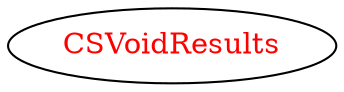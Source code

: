 digraph dependencyGraph {
 concentrate=true;
 ranksep="2.0";
 rankdir="LR"; 
 splines="ortho";
"CSVoidResults" [fontcolor="red"];
}